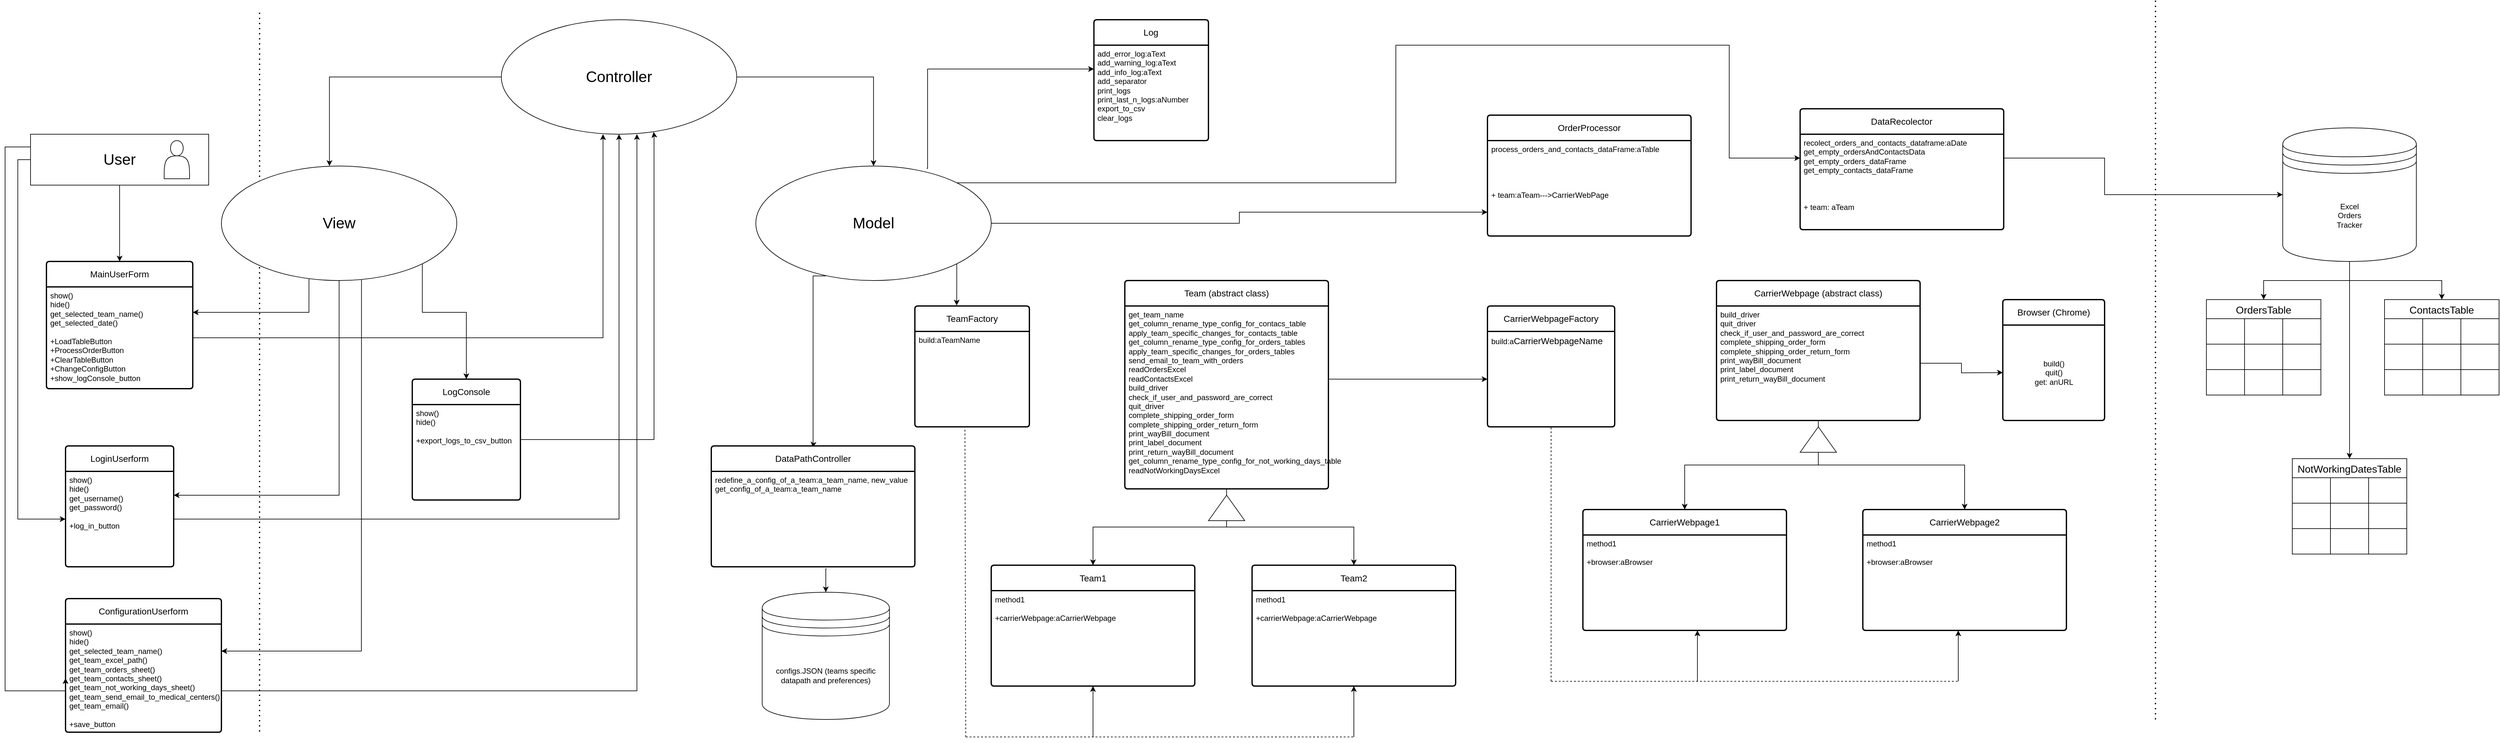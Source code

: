 <mxfile version="24.5.3" type="device">
  <diagram name="Page-1" id="J_dfmWZNG9LzQ3j2PCOD">
    <mxGraphModel dx="3720" dy="3120" grid="1" gridSize="10" guides="1" tooltips="1" connect="1" arrows="1" fold="1" page="1" pageScale="1" pageWidth="1654" pageHeight="1169" math="0" shadow="0">
      <root>
        <mxCell id="0" />
        <mxCell id="1" parent="0" />
        <mxCell id="g9FJ7htBdy_WGRJoM1Vm-2" style="edgeStyle=orthogonalEdgeStyle;rounded=0;orthogonalLoop=1;jettySize=auto;html=1;exitX=1;exitY=0.5;exitDx=0;exitDy=0;entryX=0.5;entryY=0;entryDx=0;entryDy=0;" parent="1" source="jy5tY1eE1KtcGN1WyZTU-2" target="g9FJ7htBdy_WGRJoM1Vm-1" edge="1">
          <mxGeometry relative="1" as="geometry">
            <mxPoint x="1280" y="160" as="sourcePoint" />
          </mxGeometry>
        </mxCell>
        <mxCell id="jy5tY1eE1KtcGN1WyZTU-2" value="&lt;font style=&quot;font-size: 24px;&quot;&gt;Controller&lt;/font&gt;" style="ellipse;whiteSpace=wrap;html=1;labelBackgroundColor=none;" parent="1" vertex="1">
          <mxGeometry x="790" y="30" width="370" height="180" as="geometry" />
        </mxCell>
        <mxCell id="jy5tY1eE1KtcGN1WyZTU-54" style="edgeStyle=orthogonalEdgeStyle;rounded=0;orthogonalLoop=1;jettySize=auto;html=1;exitX=0.5;exitY=1;exitDx=0;exitDy=0;labelBackgroundColor=none;fontColor=default;" parent="1" source="jy5tY1eE1KtcGN1WyZTU-3" target="jy5tY1eE1KtcGN1WyZTU-50" edge="1">
          <mxGeometry relative="1" as="geometry" />
        </mxCell>
        <mxCell id="SVwFaesIYEaM4QEU0-Tl-6" style="edgeStyle=orthogonalEdgeStyle;rounded=0;orthogonalLoop=1;jettySize=auto;html=1;exitX=0;exitY=0.5;exitDx=0;exitDy=0;entryX=0;entryY=0.5;entryDx=0;entryDy=0;" parent="1" source="jy5tY1eE1KtcGN1WyZTU-3" target="jy5tY1eE1KtcGN1WyZTU-53" edge="1">
          <mxGeometry relative="1" as="geometry">
            <Array as="points">
              <mxPoint x="30" y="250" />
              <mxPoint x="30" y="815" />
            </Array>
          </mxGeometry>
        </mxCell>
        <mxCell id="SVwFaesIYEaM4QEU0-Tl-7" style="edgeStyle=orthogonalEdgeStyle;rounded=0;orthogonalLoop=1;jettySize=auto;html=1;exitX=0;exitY=0.25;exitDx=0;exitDy=0;entryX=0;entryY=0.5;entryDx=0;entryDy=0;" parent="1" source="jy5tY1eE1KtcGN1WyZTU-3" target="SVwFaesIYEaM4QEU0-Tl-5" edge="1">
          <mxGeometry relative="1" as="geometry">
            <Array as="points">
              <mxPoint x="10" y="230" />
              <mxPoint x="10" y="1085" />
            </Array>
          </mxGeometry>
        </mxCell>
        <mxCell id="jy5tY1eE1KtcGN1WyZTU-3" value="&lt;font style=&quot;font-size: 24px;&quot;&gt;User&lt;/font&gt;" style="rounded=0;whiteSpace=wrap;html=1;labelBackgroundColor=none;" parent="1" vertex="1">
          <mxGeometry x="50" y="210" width="280" height="80" as="geometry" />
        </mxCell>
        <mxCell id="jy5tY1eE1KtcGN1WyZTU-25" value="DataRecolector" style="swimlane;childLayout=stackLayout;horizontal=1;startSize=40;horizontalStack=0;rounded=1;fontSize=14;fontStyle=0;strokeWidth=2;resizeParent=0;resizeLast=1;shadow=0;dashed=0;align=center;arcSize=4;whiteSpace=wrap;html=1;labelBackgroundColor=none;" parent="1" vertex="1">
          <mxGeometry x="2831.43" y="170" width="320" height="190" as="geometry" />
        </mxCell>
        <mxCell id="jy5tY1eE1KtcGN1WyZTU-26" value="&lt;span style=&quot;text-wrap: wrap;&quot;&gt;recolect_orders_and_contacts_dataframe:aDate&lt;/span&gt;&lt;div&gt;&lt;div style=&quot;&quot;&gt;&lt;span style=&quot;text-wrap: wrap;&quot;&gt;&lt;div&gt;get_empty_ordersAndContactsData&lt;/div&gt;&lt;div&gt;get_empty_orders_dataFrame&lt;/div&gt;&lt;div&gt;get_empty_contacts_dataFrame&lt;/div&gt;&lt;/span&gt;&lt;/div&gt;&lt;div&gt;&lt;div&gt;&lt;div&gt;&lt;br&gt;&lt;/div&gt;&lt;div&gt;&lt;br&gt;&lt;/div&gt;&lt;div&gt;&lt;br&gt;&lt;div&gt;&lt;span style=&quot;text-wrap: wrap;&quot;&gt;+ team: aTeam&lt;/span&gt;&lt;/div&gt;&lt;/div&gt;&lt;/div&gt;&lt;/div&gt;&lt;/div&gt;" style="align=left;strokeColor=none;fillColor=none;spacingLeft=4;fontSize=12;verticalAlign=top;resizable=0;rotatable=0;part=1;html=1;labelBackgroundColor=none;" parent="jy5tY1eE1KtcGN1WyZTU-25" vertex="1">
          <mxGeometry y="40" width="320" height="150" as="geometry" />
        </mxCell>
        <mxCell id="jy5tY1eE1KtcGN1WyZTU-28" value="OrderProcessor" style="swimlane;childLayout=stackLayout;horizontal=1;startSize=40;horizontalStack=0;rounded=1;fontSize=14;fontStyle=0;strokeWidth=2;resizeParent=0;resizeLast=1;shadow=0;dashed=0;align=center;arcSize=4;whiteSpace=wrap;html=1;labelBackgroundColor=none;" parent="1" vertex="1">
          <mxGeometry x="2340" y="180" width="320" height="190" as="geometry" />
        </mxCell>
        <mxCell id="jy5tY1eE1KtcGN1WyZTU-29" value="&lt;span style=&quot;text-align: center;&quot;&gt;&lt;span style=&quot;text-wrap: wrap;&quot;&gt;process_orders_and_contacts_dataFrame:aTable&lt;/span&gt;&lt;/span&gt;&lt;div&gt;&lt;div&gt;&lt;br&gt;&lt;/div&gt;&lt;div&gt;&lt;br&gt;&lt;/div&gt;&lt;div&gt;&lt;br&gt;&lt;/div&gt;&lt;div&gt;&lt;br&gt;&lt;div&gt;&lt;span style=&quot;text-align: center; text-wrap: wrap;&quot;&gt;+ team:aTeam-&lt;/span&gt;&lt;span style=&quot;text-align: center; text-wrap: wrap; background-color: initial;&quot;&gt;--&amp;gt;CarrierWebPage&lt;/span&gt;&lt;/div&gt;&lt;/div&gt;&lt;/div&gt;" style="align=left;strokeColor=none;fillColor=none;spacingLeft=4;fontSize=12;verticalAlign=top;resizable=0;rotatable=0;part=1;html=1;labelBackgroundColor=none;" parent="jy5tY1eE1KtcGN1WyZTU-28" vertex="1">
          <mxGeometry y="40" width="320" height="150" as="geometry" />
        </mxCell>
        <mxCell id="jy5tY1eE1KtcGN1WyZTU-30" value="Team (abstract class)" style="swimlane;childLayout=stackLayout;horizontal=1;startSize=40;horizontalStack=0;rounded=1;fontSize=14;fontStyle=0;strokeWidth=2;resizeParent=0;resizeLast=1;shadow=0;dashed=0;align=center;arcSize=4;whiteSpace=wrap;html=1;labelBackgroundColor=none;" parent="1" vertex="1">
          <mxGeometry x="1770" y="440" width="320" height="327.5" as="geometry" />
        </mxCell>
        <mxCell id="jy5tY1eE1KtcGN1WyZTU-31" value="&lt;span style=&quot;text-align: center; text-wrap: wrap;&quot;&gt;get_team_name&lt;/span&gt;&lt;div&gt;&lt;div&gt;get_column_rename_type_config_for_contacs_table&lt;/div&gt;&lt;div&gt;&lt;div&gt;apply_team_specific_changes_for_contacts_table&lt;/div&gt;&lt;div&gt;get_column_rename_type_config_for_orders_tables&lt;/div&gt;&lt;div&gt;apply_team_specific_changes_for_orders_tables&lt;/div&gt;&lt;div&gt;send_email_to_team_with_orders&lt;/div&gt;&lt;div&gt;readOrdersExcel&lt;/div&gt;&lt;div&gt;readContactsExcel&lt;/div&gt;&lt;div&gt;build_driver&lt;/div&gt;&lt;div&gt;check_if_user_and_password_are_correct&lt;/div&gt;&lt;div&gt;quit_driver&lt;/div&gt;&lt;div&gt;complete_shipping_order_form&lt;/div&gt;&lt;div&gt;complete_shipping_order_return_form&lt;/div&gt;&lt;div&gt;print_wayBill_document&lt;/div&gt;&lt;div&gt;print_label_document&lt;/div&gt;&lt;div&gt;print_return_wayBill_document&lt;/div&gt;&lt;div&gt;get_column_rename_type_config_for_not_working_days_table&lt;/div&gt;&lt;div&gt;readNotWorkingDaysExcel&lt;/div&gt;&lt;/div&gt;&lt;/div&gt;" style="align=left;strokeColor=none;fillColor=none;spacingLeft=4;fontSize=12;verticalAlign=top;resizable=0;rotatable=0;part=1;html=1;labelBackgroundColor=none;" parent="jy5tY1eE1KtcGN1WyZTU-30" vertex="1">
          <mxGeometry y="40" width="320" height="287.5" as="geometry" />
        </mxCell>
        <mxCell id="jy5tY1eE1KtcGN1WyZTU-74" style="edgeStyle=orthogonalEdgeStyle;rounded=0;orthogonalLoop=1;jettySize=auto;html=1;exitX=0.5;exitY=1;exitDx=0;exitDy=0;labelBackgroundColor=none;fontColor=default;" parent="jy5tY1eE1KtcGN1WyZTU-30" source="jy5tY1eE1KtcGN1WyZTU-31" target="jy5tY1eE1KtcGN1WyZTU-31" edge="1">
          <mxGeometry relative="1" as="geometry" />
        </mxCell>
        <mxCell id="jy5tY1eE1KtcGN1WyZTU-32" value="Team1" style="swimlane;childLayout=stackLayout;horizontal=1;startSize=40;horizontalStack=0;rounded=1;fontSize=14;fontStyle=0;strokeWidth=2;resizeParent=0;resizeLast=1;shadow=0;dashed=0;align=center;arcSize=4;whiteSpace=wrap;html=1;labelBackgroundColor=none;" parent="1" vertex="1">
          <mxGeometry x="1560" y="887.5" width="320" height="190" as="geometry" />
        </mxCell>
        <mxCell id="jy5tY1eE1KtcGN1WyZTU-33" value="method1&lt;br&gt;&lt;div&gt;&lt;div&gt;&lt;br&gt;&lt;div&gt;&lt;span style=&quot;text-align: center; text-wrap: wrap;&quot;&gt;+&lt;/span&gt;&lt;span style=&quot;background-color: initial; text-wrap: wrap; text-align: center;&quot;&gt;carrierWebpage:a&lt;/span&gt;&lt;span style=&quot;background-color: initial; text-wrap: wrap; text-align: center;&quot;&gt;CarrierWebpage&lt;/span&gt;&lt;/div&gt;&lt;/div&gt;&lt;/div&gt;" style="align=left;strokeColor=none;fillColor=none;spacingLeft=4;fontSize=12;verticalAlign=top;resizable=0;rotatable=0;part=1;html=1;labelBackgroundColor=none;" parent="jy5tY1eE1KtcGN1WyZTU-32" vertex="1">
          <mxGeometry y="40" width="320" height="150" as="geometry" />
        </mxCell>
        <mxCell id="jy5tY1eE1KtcGN1WyZTU-35" style="edgeStyle=orthogonalEdgeStyle;rounded=0;orthogonalLoop=1;jettySize=auto;html=1;entryX=0.5;entryY=0;entryDx=0;entryDy=0;labelBackgroundColor=none;fontColor=default;" parent="1" source="jy5tY1eE1KtcGN1WyZTU-31" target="jy5tY1eE1KtcGN1WyZTU-32" edge="1">
          <mxGeometry relative="1" as="geometry" />
        </mxCell>
        <mxCell id="jy5tY1eE1KtcGN1WyZTU-36" value="CarrierWebpage (abstract class)" style="swimlane;childLayout=stackLayout;horizontal=1;startSize=40;horizontalStack=0;rounded=1;fontSize=14;fontStyle=0;strokeWidth=2;resizeParent=0;resizeLast=1;shadow=0;dashed=0;align=center;arcSize=4;whiteSpace=wrap;html=1;labelBackgroundColor=none;" parent="1" vertex="1">
          <mxGeometry x="2700" y="440" width="320" height="220" as="geometry" />
        </mxCell>
        <mxCell id="jy5tY1eE1KtcGN1WyZTU-37" value="&lt;span style=&quot;background-color: initial; text-wrap: wrap;&quot;&gt;build_driver&lt;br&gt;&lt;div style=&quot;text-align: left;&quot;&gt;&lt;span style=&quot;background-color: initial; text-align: center;&quot;&gt;quit_driver&lt;/span&gt;&lt;/div&gt;&lt;/span&gt;&lt;div style=&quot;&quot;&gt;&lt;span style=&quot;text-wrap: wrap;&quot;&gt;check_if_user_and_password_are_correct&lt;br&gt;&lt;/span&gt;&lt;span style=&quot;background-color: initial; text-wrap: wrap;&quot;&gt;complete_shipping_order_form&lt;/span&gt;&lt;/div&gt;&lt;div style=&quot;&quot;&gt;&lt;span style=&quot;text-wrap: wrap; background-color: initial;&quot;&gt;complete_shipping_order_return_form&lt;br&gt;&lt;/span&gt;&lt;span style=&quot;text-wrap: wrap; background-color: initial;&quot;&gt;print_wayBill_document&lt;/span&gt;&lt;/div&gt;&lt;div style=&quot;&quot;&gt;&lt;span style=&quot;text-wrap: wrap;&quot;&gt;print_label_document&lt;/span&gt;&lt;/div&gt;&lt;div style=&quot;&quot;&gt;&lt;span style=&quot;text-wrap: wrap;&quot;&gt;print_return_wayBill_document&lt;/span&gt;&lt;/div&gt;&lt;div style=&quot;&quot;&gt;&lt;br&gt;&lt;/div&gt;" style="align=left;strokeColor=none;fillColor=none;spacingLeft=4;fontSize=12;verticalAlign=top;resizable=0;rotatable=0;part=1;html=1;labelBackgroundColor=none;" parent="jy5tY1eE1KtcGN1WyZTU-36" vertex="1">
          <mxGeometry y="40" width="320" height="180" as="geometry" />
        </mxCell>
        <mxCell id="jy5tY1eE1KtcGN1WyZTU-38" value="CarrierWebpage1" style="swimlane;childLayout=stackLayout;horizontal=1;startSize=40;horizontalStack=0;rounded=1;fontSize=14;fontStyle=0;strokeWidth=2;resizeParent=0;resizeLast=1;shadow=0;dashed=0;align=center;arcSize=4;whiteSpace=wrap;html=1;labelBackgroundColor=none;" parent="1" vertex="1">
          <mxGeometry x="2490" y="800" width="320" height="190" as="geometry" />
        </mxCell>
        <mxCell id="jy5tY1eE1KtcGN1WyZTU-39" value="&lt;div style=&quot;&quot;&gt;&lt;span style=&quot;background-color: initial; text-wrap: wrap;&quot;&gt;method1&lt;/span&gt;&lt;/div&gt;&lt;div style=&quot;&quot;&gt;&lt;span style=&quot;background-color: initial; text-wrap: wrap;&quot;&gt;&lt;br&gt;&lt;/span&gt;&lt;/div&gt;&lt;div style=&quot;&quot;&gt;&lt;span style=&quot;text-wrap: wrap;&quot;&gt;+browser:aBrowser&lt;/span&gt;&lt;span style=&quot;background-color: initial; text-wrap: wrap;&quot;&gt;&lt;br&gt;&lt;/span&gt;&lt;/div&gt;" style="align=left;strokeColor=none;fillColor=none;spacingLeft=4;fontSize=12;verticalAlign=top;resizable=0;rotatable=0;part=1;html=1;labelBackgroundColor=none;" parent="jy5tY1eE1KtcGN1WyZTU-38" vertex="1">
          <mxGeometry y="40" width="320" height="150" as="geometry" />
        </mxCell>
        <mxCell id="jy5tY1eE1KtcGN1WyZTU-40" style="edgeStyle=orthogonalEdgeStyle;rounded=0;orthogonalLoop=1;jettySize=auto;html=1;entryX=0.5;entryY=0;entryDx=0;entryDy=0;labelBackgroundColor=none;fontColor=default;" parent="1" source="jy5tY1eE1KtcGN1WyZTU-37" target="jy5tY1eE1KtcGN1WyZTU-38" edge="1">
          <mxGeometry relative="1" as="geometry" />
        </mxCell>
        <mxCell id="jy5tY1eE1KtcGN1WyZTU-42" value="CarrierWebpage2" style="swimlane;childLayout=stackLayout;horizontal=1;startSize=40;horizontalStack=0;rounded=1;fontSize=14;fontStyle=0;strokeWidth=2;resizeParent=0;resizeLast=1;shadow=0;dashed=0;align=center;arcSize=4;whiteSpace=wrap;html=1;labelBackgroundColor=none;" parent="1" vertex="1">
          <mxGeometry x="2930" y="800" width="320" height="190" as="geometry" />
        </mxCell>
        <mxCell id="jy5tY1eE1KtcGN1WyZTU-43" value="&lt;div style=&quot;&quot;&gt;&lt;span style=&quot;background-color: initial; text-wrap: wrap;&quot;&gt;method1&lt;/span&gt;&lt;/div&gt;&lt;div style=&quot;&quot;&gt;&lt;span style=&quot;background-color: initial; text-wrap: wrap;&quot;&gt;&lt;br&gt;&lt;/span&gt;&lt;/div&gt;&lt;div style=&quot;&quot;&gt;&lt;span style=&quot;text-wrap: wrap;&quot;&gt;+browser:aBrowser&lt;/span&gt;&lt;span style=&quot;background-color: initial; text-wrap: wrap;&quot;&gt;&lt;br&gt;&lt;/span&gt;&lt;/div&gt;" style="align=left;strokeColor=none;fillColor=none;spacingLeft=4;fontSize=12;verticalAlign=top;resizable=0;rotatable=0;part=1;html=1;labelBackgroundColor=none;" parent="jy5tY1eE1KtcGN1WyZTU-42" vertex="1">
          <mxGeometry y="40" width="320" height="150" as="geometry" />
        </mxCell>
        <mxCell id="jy5tY1eE1KtcGN1WyZTU-44" style="edgeStyle=orthogonalEdgeStyle;rounded=0;orthogonalLoop=1;jettySize=auto;html=1;exitX=0.5;exitY=1;exitDx=0;exitDy=0;labelBackgroundColor=none;fontColor=default;" parent="1" source="jy5tY1eE1KtcGN1WyZTU-37" target="jy5tY1eE1KtcGN1WyZTU-42" edge="1">
          <mxGeometry relative="1" as="geometry" />
        </mxCell>
        <mxCell id="jy5tY1eE1KtcGN1WyZTU-45" value="Browser (Chrome)" style="swimlane;childLayout=stackLayout;horizontal=1;startSize=40;horizontalStack=0;rounded=1;fontSize=14;fontStyle=0;strokeWidth=2;resizeParent=0;resizeLast=1;shadow=0;dashed=0;align=center;arcSize=4;whiteSpace=wrap;html=1;labelBackgroundColor=none;" parent="1" vertex="1">
          <mxGeometry x="3150" y="470" width="160" height="190" as="geometry" />
        </mxCell>
        <mxCell id="YqWiFZ8mhYs_TZGAp9Wk-2" value="build()&lt;div&gt;quit()&lt;/div&gt;&lt;div&gt;get: anURL&lt;/div&gt;" style="text;html=1;align=center;verticalAlign=middle;resizable=0;points=[];autosize=1;strokeColor=none;fillColor=none;" vertex="1" parent="jy5tY1eE1KtcGN1WyZTU-45">
          <mxGeometry y="40" width="160" height="150" as="geometry" />
        </mxCell>
        <mxCell id="jy5tY1eE1KtcGN1WyZTU-50" value="MainUserForm" style="swimlane;childLayout=stackLayout;horizontal=1;startSize=40;horizontalStack=0;rounded=1;fontSize=14;fontStyle=0;strokeWidth=2;resizeParent=0;resizeLast=1;shadow=0;dashed=0;align=center;arcSize=4;whiteSpace=wrap;html=1;labelBackgroundColor=none;" parent="1" vertex="1">
          <mxGeometry x="75" y="410" width="230" height="200" as="geometry" />
        </mxCell>
        <mxCell id="jy5tY1eE1KtcGN1WyZTU-51" value="&lt;div&gt;&lt;div&gt;&lt;div&gt;&lt;span style=&quot;background-color: initial;&quot;&gt;show()&lt;/span&gt;&lt;/div&gt;&lt;div&gt;&lt;span style=&quot;background-color: initial;&quot;&gt;hide()&lt;/span&gt;&lt;/div&gt;&lt;/div&gt;&lt;div&gt;&lt;span style=&quot;text-wrap: wrap; background-color: initial;&quot;&gt;get_selected_team_name()&lt;/span&gt;&lt;br&gt;&lt;/div&gt;&lt;div&gt;&lt;div style=&quot;&quot;&gt;&lt;span style=&quot;text-wrap: wrap;&quot;&gt;get_selected_date()&lt;/span&gt;&lt;/div&gt;&lt;/div&gt;&lt;/div&gt;&lt;div style=&quot;&quot;&gt;&lt;span style=&quot;text-wrap: wrap;&quot;&gt;&lt;br&gt;&lt;/span&gt;&lt;/div&gt;&lt;div style=&quot;&quot;&gt;&lt;span style=&quot;text-wrap: wrap; text-align: center;&quot;&gt;+LoadTableButton&lt;/span&gt;&lt;div&gt;&lt;div&gt;+ProcessOrder&lt;span style=&quot;text-align: center; text-wrap: wrap; background-color: initial;&quot;&gt;Button&lt;/span&gt;&lt;/div&gt;&lt;div&gt;+ClearTable&lt;span style=&quot;text-align: center; text-wrap: wrap; background-color: initial;&quot;&gt;Button&lt;/span&gt;&lt;/div&gt;&lt;div&gt;+ChangeConfig&lt;span style=&quot;text-align: center; text-wrap: wrap; background-color: initial;&quot;&gt;Button&lt;/span&gt;&lt;/div&gt;&lt;/div&gt;&lt;div&gt;&lt;span style=&quot;text-align: center; text-wrap: wrap; background-color: initial;&quot;&gt;+show_logConsole_button&lt;/span&gt;&lt;/div&gt;&lt;/div&gt;" style="align=left;strokeColor=none;fillColor=none;spacingLeft=4;fontSize=12;verticalAlign=top;resizable=0;rotatable=0;part=1;html=1;labelBackgroundColor=none;" parent="jy5tY1eE1KtcGN1WyZTU-50" vertex="1">
          <mxGeometry y="40" width="230" height="160" as="geometry" />
        </mxCell>
        <mxCell id="jy5tY1eE1KtcGN1WyZTU-52" value="LoginUserform" style="swimlane;childLayout=stackLayout;horizontal=1;startSize=40;horizontalStack=0;rounded=1;fontSize=14;fontStyle=0;strokeWidth=2;resizeParent=0;resizeLast=1;shadow=0;dashed=0;align=center;arcSize=4;whiteSpace=wrap;html=1;labelBackgroundColor=none;" parent="1" vertex="1">
          <mxGeometry x="105" y="700" width="170" height="190" as="geometry" />
        </mxCell>
        <mxCell id="jy5tY1eE1KtcGN1WyZTU-53" value="&lt;div&gt;&lt;span style=&quot;background-color: initial;&quot;&gt;show()&lt;/span&gt;&lt;/div&gt;&lt;span style=&quot;background-color: initial;&quot;&gt;hide()&lt;/span&gt;&lt;div&gt;&lt;span style=&quot;text-align: center; text-wrap: wrap;&quot;&gt;get_username()&lt;/span&gt;&lt;div&gt;&lt;div&gt;get_password()&lt;/div&gt;&lt;/div&gt;&lt;div&gt;&lt;br&gt;&lt;/div&gt;&lt;div&gt;+log_in_button&lt;/div&gt;&lt;/div&gt;" style="align=left;strokeColor=none;fillColor=none;spacingLeft=4;fontSize=12;verticalAlign=top;resizable=0;rotatable=0;part=1;html=1;labelBackgroundColor=none;" parent="jy5tY1eE1KtcGN1WyZTU-52" vertex="1">
          <mxGeometry y="40" width="170" height="150" as="geometry" />
        </mxCell>
        <mxCell id="jy5tY1eE1KtcGN1WyZTU-58" value="TeamFactory" style="swimlane;childLayout=stackLayout;horizontal=1;startSize=40;horizontalStack=0;rounded=1;fontSize=14;fontStyle=0;strokeWidth=2;resizeParent=0;resizeLast=1;shadow=0;dashed=0;align=center;arcSize=4;whiteSpace=wrap;html=1;labelBackgroundColor=none;" parent="1" vertex="1">
          <mxGeometry x="1440" y="480" width="180" height="190" as="geometry" />
        </mxCell>
        <mxCell id="jy5tY1eE1KtcGN1WyZTU-59" value="&lt;div style=&quot;text-align: center;&quot;&gt;&lt;span style=&quot;background-color: initial; text-wrap: wrap;&quot;&gt;build:aTeamName&lt;/span&gt;&lt;/div&gt;" style="align=left;strokeColor=none;fillColor=none;spacingLeft=4;fontSize=12;verticalAlign=top;resizable=0;rotatable=0;part=1;html=1;labelBackgroundColor=none;" parent="jy5tY1eE1KtcGN1WyZTU-58" vertex="1">
          <mxGeometry y="40" width="180" height="150" as="geometry" />
        </mxCell>
        <mxCell id="jy5tY1eE1KtcGN1WyZTU-65" value="Team2" style="swimlane;childLayout=stackLayout;horizontal=1;startSize=40;horizontalStack=0;rounded=1;fontSize=14;fontStyle=0;strokeWidth=2;resizeParent=0;resizeLast=1;shadow=0;dashed=0;align=center;arcSize=4;whiteSpace=wrap;html=1;labelBackgroundColor=none;" parent="1" vertex="1">
          <mxGeometry x="1970" y="887.5" width="320" height="190" as="geometry" />
        </mxCell>
        <mxCell id="jy5tY1eE1KtcGN1WyZTU-66" value="method1&lt;br&gt;&lt;div&gt;&lt;br&gt;&lt;div&gt;&lt;span style=&quot;text-align: center; text-wrap: wrap;&quot;&gt;+&lt;/span&gt;&lt;span style=&quot;background-color: initial; text-wrap: wrap; text-align: center;&quot;&gt;carrierWebpage:a&lt;/span&gt;&lt;span style=&quot;background-color: initial; text-wrap: wrap; text-align: center;&quot;&gt;CarrierWebpage&lt;/span&gt;&lt;/div&gt;&lt;/div&gt;" style="align=left;strokeColor=none;fillColor=none;spacingLeft=4;fontSize=12;verticalAlign=top;resizable=0;rotatable=0;part=1;html=1;labelBackgroundColor=none;" parent="jy5tY1eE1KtcGN1WyZTU-65" vertex="1">
          <mxGeometry y="40" width="320" height="150" as="geometry" />
        </mxCell>
        <mxCell id="jy5tY1eE1KtcGN1WyZTU-73" value="" style="endArrow=classic;html=1;rounded=0;entryX=0.5;entryY=1;entryDx=0;entryDy=0;labelBackgroundColor=none;fontColor=default;" parent="jy5tY1eE1KtcGN1WyZTU-65" target="jy5tY1eE1KtcGN1WyZTU-65" edge="1">
          <mxGeometry width="50" height="50" relative="1" as="geometry">
            <mxPoint x="160" y="270" as="sourcePoint" />
            <mxPoint x="50" y="160" as="targetPoint" />
          </mxGeometry>
        </mxCell>
        <mxCell id="jy5tY1eE1KtcGN1WyZTU-67" style="edgeStyle=orthogonalEdgeStyle;rounded=0;orthogonalLoop=1;jettySize=auto;html=1;entryX=0.5;entryY=0;entryDx=0;entryDy=0;labelBackgroundColor=none;fontColor=default;" parent="1" source="jy5tY1eE1KtcGN1WyZTU-31" target="jy5tY1eE1KtcGN1WyZTU-65" edge="1">
          <mxGeometry relative="1" as="geometry" />
        </mxCell>
        <mxCell id="jy5tY1eE1KtcGN1WyZTU-70" value="" style="endArrow=none;dashed=1;html=1;rounded=0;entryX=0.437;entryY=1.016;entryDx=0;entryDy=0;entryPerimeter=0;labelBackgroundColor=none;fontColor=default;" parent="1" target="jy5tY1eE1KtcGN1WyZTU-59" edge="1">
          <mxGeometry width="50" height="50" relative="1" as="geometry">
            <mxPoint x="1520" y="1157.5" as="sourcePoint" />
            <mxPoint x="1510" y="947.5" as="targetPoint" />
          </mxGeometry>
        </mxCell>
        <mxCell id="jy5tY1eE1KtcGN1WyZTU-71" value="" style="endArrow=none;dashed=1;html=1;rounded=0;labelBackgroundColor=none;fontColor=default;" parent="1" edge="1">
          <mxGeometry width="50" height="50" relative="1" as="geometry">
            <mxPoint x="1520" y="1157.5" as="sourcePoint" />
            <mxPoint x="2130" y="1157.5" as="targetPoint" />
          </mxGeometry>
        </mxCell>
        <mxCell id="jy5tY1eE1KtcGN1WyZTU-72" value="" style="endArrow=classic;html=1;rounded=0;entryX=0.5;entryY=1;entryDx=0;entryDy=0;labelBackgroundColor=none;fontColor=default;" parent="1" target="jy5tY1eE1KtcGN1WyZTU-33" edge="1">
          <mxGeometry width="50" height="50" relative="1" as="geometry">
            <mxPoint x="1720" y="1157.5" as="sourcePoint" />
            <mxPoint x="1910" y="947.5" as="targetPoint" />
          </mxGeometry>
        </mxCell>
        <mxCell id="jy5tY1eE1KtcGN1WyZTU-75" value="" style="verticalLabelPosition=bottom;verticalAlign=top;html=1;shape=mxgraph.basic.acute_triangle;dx=0.5;labelBackgroundColor=none;" parent="1" vertex="1">
          <mxGeometry x="1901.43" y="777.5" width="57.14" height="40" as="geometry" />
        </mxCell>
        <mxCell id="jy5tY1eE1KtcGN1WyZTU-76" value="" style="verticalLabelPosition=bottom;verticalAlign=top;html=1;shape=mxgraph.basic.acute_triangle;dx=0.5;labelBackgroundColor=none;" parent="1" vertex="1">
          <mxGeometry x="2831.43" y="670" width="57.14" height="40" as="geometry" />
        </mxCell>
        <mxCell id="jy5tY1eE1KtcGN1WyZTU-78" value="CarrierWebpageFactory" style="swimlane;childLayout=stackLayout;horizontal=1;startSize=40;horizontalStack=0;rounded=1;fontSize=14;fontStyle=0;strokeWidth=2;resizeParent=0;resizeLast=1;shadow=0;dashed=0;align=center;arcSize=4;whiteSpace=wrap;html=1;labelBackgroundColor=none;" parent="1" vertex="1">
          <mxGeometry x="2340" y="480" width="200" height="190" as="geometry" />
        </mxCell>
        <mxCell id="jy5tY1eE1KtcGN1WyZTU-79" value="&lt;div style=&quot;text-align: center;&quot;&gt;&lt;span style=&quot;background-color: initial; text-wrap: wrap;&quot;&gt;build:a&lt;/span&gt;&lt;span style=&quot;font-size: 14px; text-wrap: wrap; background-color: initial;&quot;&gt;CarrierWebpageName&lt;/span&gt;&lt;/div&gt;" style="align=left;strokeColor=none;fillColor=none;spacingLeft=4;fontSize=12;verticalAlign=top;resizable=0;rotatable=0;part=1;html=1;labelBackgroundColor=none;" parent="jy5tY1eE1KtcGN1WyZTU-78" vertex="1">
          <mxGeometry y="40" width="200" height="150" as="geometry" />
        </mxCell>
        <mxCell id="jy5tY1eE1KtcGN1WyZTU-80" value="" style="endArrow=classic;html=1;rounded=0;entryX=0.5;entryY=1;entryDx=0;entryDy=0;labelBackgroundColor=none;fontColor=default;" parent="1" edge="1">
          <mxGeometry width="50" height="50" relative="1" as="geometry">
            <mxPoint x="3080" y="1070" as="sourcePoint" />
            <mxPoint x="3080" y="990" as="targetPoint" />
          </mxGeometry>
        </mxCell>
        <mxCell id="jy5tY1eE1KtcGN1WyZTU-81" value="" style="endArrow=none;dashed=1;html=1;rounded=0;labelBackgroundColor=none;fontColor=default;" parent="1" edge="1">
          <mxGeometry width="50" height="50" relative="1" as="geometry">
            <mxPoint x="2440" y="1070" as="sourcePoint" />
            <mxPoint x="3080" y="1070" as="targetPoint" />
          </mxGeometry>
        </mxCell>
        <mxCell id="jy5tY1eE1KtcGN1WyZTU-82" value="" style="endArrow=classic;html=1;rounded=0;entryX=0.5;entryY=1;entryDx=0;entryDy=0;labelBackgroundColor=none;fontColor=default;" parent="1" edge="1">
          <mxGeometry width="50" height="50" relative="1" as="geometry">
            <mxPoint x="2670" y="1070" as="sourcePoint" />
            <mxPoint x="2670" y="990" as="targetPoint" />
          </mxGeometry>
        </mxCell>
        <mxCell id="jy5tY1eE1KtcGN1WyZTU-83" value="" style="endArrow=none;dashed=1;html=1;rounded=0;entryX=0.5;entryY=1;entryDx=0;entryDy=0;labelBackgroundColor=none;fontColor=default;" parent="1" target="jy5tY1eE1KtcGN1WyZTU-79" edge="1">
          <mxGeometry width="50" height="50" relative="1" as="geometry">
            <mxPoint x="2440" y="1070" as="sourcePoint" />
            <mxPoint x="2440" y="770" as="targetPoint" />
          </mxGeometry>
        </mxCell>
        <mxCell id="jy5tY1eE1KtcGN1WyZTU-85" style="edgeStyle=orthogonalEdgeStyle;rounded=0;orthogonalLoop=1;jettySize=auto;html=1;exitX=1;exitY=0.5;exitDx=0;exitDy=0;labelBackgroundColor=none;fontColor=default;" parent="1" source="jy5tY1eE1KtcGN1WyZTU-37" edge="1">
          <mxGeometry relative="1" as="geometry">
            <mxPoint x="3150" y="584.647" as="targetPoint" />
          </mxGeometry>
        </mxCell>
        <mxCell id="jy5tY1eE1KtcGN1WyZTU-87" style="edgeStyle=orthogonalEdgeStyle;rounded=0;orthogonalLoop=1;jettySize=auto;html=1;exitX=1;exitY=0.4;exitDx=0;exitDy=0;entryX=0;entryY=0.5;entryDx=0;entryDy=0;labelBackgroundColor=none;fontColor=default;exitPerimeter=0;" parent="1" source="jy5tY1eE1KtcGN1WyZTU-31" target="jy5tY1eE1KtcGN1WyZTU-79" edge="1">
          <mxGeometry relative="1" as="geometry">
            <Array as="points" />
          </mxGeometry>
        </mxCell>
        <mxCell id="jy5tY1eE1KtcGN1WyZTU-91" value="" style="endArrow=none;dashed=1;html=1;dashPattern=1 3;strokeWidth=2;rounded=0;labelBackgroundColor=none;fontColor=default;" parent="1" edge="1">
          <mxGeometry width="50" height="50" relative="1" as="geometry">
            <mxPoint x="410" y="1149" as="sourcePoint" />
            <mxPoint x="410" y="19" as="targetPoint" />
          </mxGeometry>
        </mxCell>
        <mxCell id="jy5tY1eE1KtcGN1WyZTU-92" value="" style="shape=actor;whiteSpace=wrap;html=1;labelBackgroundColor=none;" parent="1" vertex="1">
          <mxGeometry x="260" y="220" width="40" height="60" as="geometry" />
        </mxCell>
        <mxCell id="jy5tY1eE1KtcGN1WyZTU-120" style="edgeStyle=orthogonalEdgeStyle;rounded=0;orthogonalLoop=1;jettySize=auto;html=1;labelBackgroundColor=none;fontColor=default;" parent="1" source="jy5tY1eE1KtcGN1WyZTU-93" target="jy5tY1eE1KtcGN1WyZTU-94" edge="1">
          <mxGeometry relative="1" as="geometry" />
        </mxCell>
        <mxCell id="jy5tY1eE1KtcGN1WyZTU-121" style="edgeStyle=orthogonalEdgeStyle;rounded=0;orthogonalLoop=1;jettySize=auto;html=1;labelBackgroundColor=none;fontColor=default;" parent="1" source="jy5tY1eE1KtcGN1WyZTU-93" target="jy5tY1eE1KtcGN1WyZTU-107" edge="1">
          <mxGeometry relative="1" as="geometry" />
        </mxCell>
        <mxCell id="YqWiFZ8mhYs_TZGAp9Wk-17" style="edgeStyle=orthogonalEdgeStyle;rounded=0;orthogonalLoop=1;jettySize=auto;html=1;exitX=0.5;exitY=1;exitDx=0;exitDy=0;entryX=0.5;entryY=0;entryDx=0;entryDy=0;" edge="1" parent="1" source="jy5tY1eE1KtcGN1WyZTU-93" target="YqWiFZ8mhYs_TZGAp9Wk-4">
          <mxGeometry relative="1" as="geometry">
            <mxPoint x="3695.118" y="690" as="targetPoint" />
          </mxGeometry>
        </mxCell>
        <mxCell id="jy5tY1eE1KtcGN1WyZTU-93" value="Excel&lt;div&gt;Orders&lt;/div&gt;&lt;div&gt;Tracker&lt;/div&gt;" style="shape=datastore;whiteSpace=wrap;html=1;labelBackgroundColor=none;" parent="1" vertex="1">
          <mxGeometry x="3590" y="200" width="210" height="210" as="geometry" />
        </mxCell>
        <mxCell id="jy5tY1eE1KtcGN1WyZTU-94" value="OrdersTable" style="shape=table;startSize=30;container=1;collapsible=0;childLayout=tableLayout;fontSize=16;labelBackgroundColor=none;" parent="1" vertex="1">
          <mxGeometry x="3470" y="470" width="180" height="150" as="geometry" />
        </mxCell>
        <mxCell id="jy5tY1eE1KtcGN1WyZTU-95" value="" style="shape=tableRow;horizontal=0;startSize=0;swimlaneHead=0;swimlaneBody=0;top=0;left=0;bottom=0;right=0;collapsible=0;dropTarget=0;fillColor=none;points=[[0,0.5],[1,0.5]];portConstraint=eastwest;fontSize=16;labelBackgroundColor=none;" parent="jy5tY1eE1KtcGN1WyZTU-94" vertex="1">
          <mxGeometry y="30" width="180" height="40" as="geometry" />
        </mxCell>
        <mxCell id="jy5tY1eE1KtcGN1WyZTU-96" value="" style="shape=partialRectangle;html=1;whiteSpace=wrap;connectable=0;overflow=hidden;fillColor=none;top=0;left=0;bottom=0;right=0;pointerEvents=1;fontSize=16;labelBackgroundColor=none;" parent="jy5tY1eE1KtcGN1WyZTU-95" vertex="1">
          <mxGeometry width="60" height="40" as="geometry">
            <mxRectangle width="60" height="40" as="alternateBounds" />
          </mxGeometry>
        </mxCell>
        <mxCell id="jy5tY1eE1KtcGN1WyZTU-97" value="" style="shape=partialRectangle;html=1;whiteSpace=wrap;connectable=0;overflow=hidden;fillColor=none;top=0;left=0;bottom=0;right=0;pointerEvents=1;fontSize=16;labelBackgroundColor=none;" parent="jy5tY1eE1KtcGN1WyZTU-95" vertex="1">
          <mxGeometry x="60" width="60" height="40" as="geometry">
            <mxRectangle width="60" height="40" as="alternateBounds" />
          </mxGeometry>
        </mxCell>
        <mxCell id="jy5tY1eE1KtcGN1WyZTU-98" value="" style="shape=partialRectangle;html=1;whiteSpace=wrap;connectable=0;overflow=hidden;fillColor=none;top=0;left=0;bottom=0;right=0;pointerEvents=1;fontSize=16;labelBackgroundColor=none;" parent="jy5tY1eE1KtcGN1WyZTU-95" vertex="1">
          <mxGeometry x="120" width="60" height="40" as="geometry">
            <mxRectangle width="60" height="40" as="alternateBounds" />
          </mxGeometry>
        </mxCell>
        <mxCell id="jy5tY1eE1KtcGN1WyZTU-99" value="" style="shape=tableRow;horizontal=0;startSize=0;swimlaneHead=0;swimlaneBody=0;top=0;left=0;bottom=0;right=0;collapsible=0;dropTarget=0;fillColor=none;points=[[0,0.5],[1,0.5]];portConstraint=eastwest;fontSize=16;labelBackgroundColor=none;" parent="jy5tY1eE1KtcGN1WyZTU-94" vertex="1">
          <mxGeometry y="70" width="180" height="40" as="geometry" />
        </mxCell>
        <mxCell id="jy5tY1eE1KtcGN1WyZTU-100" value="" style="shape=partialRectangle;html=1;whiteSpace=wrap;connectable=0;overflow=hidden;fillColor=none;top=0;left=0;bottom=0;right=0;pointerEvents=1;fontSize=16;labelBackgroundColor=none;" parent="jy5tY1eE1KtcGN1WyZTU-99" vertex="1">
          <mxGeometry width="60" height="40" as="geometry">
            <mxRectangle width="60" height="40" as="alternateBounds" />
          </mxGeometry>
        </mxCell>
        <mxCell id="jy5tY1eE1KtcGN1WyZTU-101" value="" style="shape=partialRectangle;html=1;whiteSpace=wrap;connectable=0;overflow=hidden;fillColor=none;top=0;left=0;bottom=0;right=0;pointerEvents=1;fontSize=16;labelBackgroundColor=none;" parent="jy5tY1eE1KtcGN1WyZTU-99" vertex="1">
          <mxGeometry x="60" width="60" height="40" as="geometry">
            <mxRectangle width="60" height="40" as="alternateBounds" />
          </mxGeometry>
        </mxCell>
        <mxCell id="jy5tY1eE1KtcGN1WyZTU-102" value="" style="shape=partialRectangle;html=1;whiteSpace=wrap;connectable=0;overflow=hidden;fillColor=none;top=0;left=0;bottom=0;right=0;pointerEvents=1;fontSize=16;labelBackgroundColor=none;" parent="jy5tY1eE1KtcGN1WyZTU-99" vertex="1">
          <mxGeometry x="120" width="60" height="40" as="geometry">
            <mxRectangle width="60" height="40" as="alternateBounds" />
          </mxGeometry>
        </mxCell>
        <mxCell id="jy5tY1eE1KtcGN1WyZTU-103" value="" style="shape=tableRow;horizontal=0;startSize=0;swimlaneHead=0;swimlaneBody=0;top=0;left=0;bottom=0;right=0;collapsible=0;dropTarget=0;fillColor=none;points=[[0,0.5],[1,0.5]];portConstraint=eastwest;fontSize=16;labelBackgroundColor=none;" parent="jy5tY1eE1KtcGN1WyZTU-94" vertex="1">
          <mxGeometry y="110" width="180" height="40" as="geometry" />
        </mxCell>
        <mxCell id="jy5tY1eE1KtcGN1WyZTU-104" value="" style="shape=partialRectangle;html=1;whiteSpace=wrap;connectable=0;overflow=hidden;fillColor=none;top=0;left=0;bottom=0;right=0;pointerEvents=1;fontSize=16;labelBackgroundColor=none;" parent="jy5tY1eE1KtcGN1WyZTU-103" vertex="1">
          <mxGeometry width="60" height="40" as="geometry">
            <mxRectangle width="60" height="40" as="alternateBounds" />
          </mxGeometry>
        </mxCell>
        <mxCell id="jy5tY1eE1KtcGN1WyZTU-105" value="" style="shape=partialRectangle;html=1;whiteSpace=wrap;connectable=0;overflow=hidden;fillColor=none;top=0;left=0;bottom=0;right=0;pointerEvents=1;fontSize=16;labelBackgroundColor=none;" parent="jy5tY1eE1KtcGN1WyZTU-103" vertex="1">
          <mxGeometry x="60" width="60" height="40" as="geometry">
            <mxRectangle width="60" height="40" as="alternateBounds" />
          </mxGeometry>
        </mxCell>
        <mxCell id="jy5tY1eE1KtcGN1WyZTU-106" value="" style="shape=partialRectangle;html=1;whiteSpace=wrap;connectable=0;overflow=hidden;fillColor=none;top=0;left=0;bottom=0;right=0;pointerEvents=1;fontSize=16;labelBackgroundColor=none;" parent="jy5tY1eE1KtcGN1WyZTU-103" vertex="1">
          <mxGeometry x="120" width="60" height="40" as="geometry">
            <mxRectangle width="60" height="40" as="alternateBounds" />
          </mxGeometry>
        </mxCell>
        <mxCell id="jy5tY1eE1KtcGN1WyZTU-107" value="ContactsTable" style="shape=table;startSize=30;container=1;collapsible=0;childLayout=tableLayout;fontSize=16;labelBackgroundColor=none;" parent="1" vertex="1">
          <mxGeometry x="3750" y="470" width="180" height="150" as="geometry" />
        </mxCell>
        <mxCell id="jy5tY1eE1KtcGN1WyZTU-108" value="" style="shape=tableRow;horizontal=0;startSize=0;swimlaneHead=0;swimlaneBody=0;top=0;left=0;bottom=0;right=0;collapsible=0;dropTarget=0;fillColor=none;points=[[0,0.5],[1,0.5]];portConstraint=eastwest;fontSize=16;labelBackgroundColor=none;" parent="jy5tY1eE1KtcGN1WyZTU-107" vertex="1">
          <mxGeometry y="30" width="180" height="40" as="geometry" />
        </mxCell>
        <mxCell id="jy5tY1eE1KtcGN1WyZTU-109" value="" style="shape=partialRectangle;html=1;whiteSpace=wrap;connectable=0;overflow=hidden;fillColor=none;top=0;left=0;bottom=0;right=0;pointerEvents=1;fontSize=16;labelBackgroundColor=none;" parent="jy5tY1eE1KtcGN1WyZTU-108" vertex="1">
          <mxGeometry width="60" height="40" as="geometry">
            <mxRectangle width="60" height="40" as="alternateBounds" />
          </mxGeometry>
        </mxCell>
        <mxCell id="jy5tY1eE1KtcGN1WyZTU-110" value="" style="shape=partialRectangle;html=1;whiteSpace=wrap;connectable=0;overflow=hidden;fillColor=none;top=0;left=0;bottom=0;right=0;pointerEvents=1;fontSize=16;labelBackgroundColor=none;" parent="jy5tY1eE1KtcGN1WyZTU-108" vertex="1">
          <mxGeometry x="60" width="60" height="40" as="geometry">
            <mxRectangle width="60" height="40" as="alternateBounds" />
          </mxGeometry>
        </mxCell>
        <mxCell id="jy5tY1eE1KtcGN1WyZTU-111" value="" style="shape=partialRectangle;html=1;whiteSpace=wrap;connectable=0;overflow=hidden;fillColor=none;top=0;left=0;bottom=0;right=0;pointerEvents=1;fontSize=16;labelBackgroundColor=none;" parent="jy5tY1eE1KtcGN1WyZTU-108" vertex="1">
          <mxGeometry x="120" width="60" height="40" as="geometry">
            <mxRectangle width="60" height="40" as="alternateBounds" />
          </mxGeometry>
        </mxCell>
        <mxCell id="jy5tY1eE1KtcGN1WyZTU-112" value="" style="shape=tableRow;horizontal=0;startSize=0;swimlaneHead=0;swimlaneBody=0;top=0;left=0;bottom=0;right=0;collapsible=0;dropTarget=0;fillColor=none;points=[[0,0.5],[1,0.5]];portConstraint=eastwest;fontSize=16;labelBackgroundColor=none;" parent="jy5tY1eE1KtcGN1WyZTU-107" vertex="1">
          <mxGeometry y="70" width="180" height="40" as="geometry" />
        </mxCell>
        <mxCell id="jy5tY1eE1KtcGN1WyZTU-113" value="" style="shape=partialRectangle;html=1;whiteSpace=wrap;connectable=0;overflow=hidden;fillColor=none;top=0;left=0;bottom=0;right=0;pointerEvents=1;fontSize=16;labelBackgroundColor=none;" parent="jy5tY1eE1KtcGN1WyZTU-112" vertex="1">
          <mxGeometry width="60" height="40" as="geometry">
            <mxRectangle width="60" height="40" as="alternateBounds" />
          </mxGeometry>
        </mxCell>
        <mxCell id="jy5tY1eE1KtcGN1WyZTU-114" value="" style="shape=partialRectangle;html=1;whiteSpace=wrap;connectable=0;overflow=hidden;fillColor=none;top=0;left=0;bottom=0;right=0;pointerEvents=1;fontSize=16;labelBackgroundColor=none;" parent="jy5tY1eE1KtcGN1WyZTU-112" vertex="1">
          <mxGeometry x="60" width="60" height="40" as="geometry">
            <mxRectangle width="60" height="40" as="alternateBounds" />
          </mxGeometry>
        </mxCell>
        <mxCell id="jy5tY1eE1KtcGN1WyZTU-115" value="" style="shape=partialRectangle;html=1;whiteSpace=wrap;connectable=0;overflow=hidden;fillColor=none;top=0;left=0;bottom=0;right=0;pointerEvents=1;fontSize=16;labelBackgroundColor=none;" parent="jy5tY1eE1KtcGN1WyZTU-112" vertex="1">
          <mxGeometry x="120" width="60" height="40" as="geometry">
            <mxRectangle width="60" height="40" as="alternateBounds" />
          </mxGeometry>
        </mxCell>
        <mxCell id="jy5tY1eE1KtcGN1WyZTU-116" value="" style="shape=tableRow;horizontal=0;startSize=0;swimlaneHead=0;swimlaneBody=0;top=0;left=0;bottom=0;right=0;collapsible=0;dropTarget=0;fillColor=none;points=[[0,0.5],[1,0.5]];portConstraint=eastwest;fontSize=16;labelBackgroundColor=none;" parent="jy5tY1eE1KtcGN1WyZTU-107" vertex="1">
          <mxGeometry y="110" width="180" height="40" as="geometry" />
        </mxCell>
        <mxCell id="jy5tY1eE1KtcGN1WyZTU-117" value="" style="shape=partialRectangle;html=1;whiteSpace=wrap;connectable=0;overflow=hidden;fillColor=none;top=0;left=0;bottom=0;right=0;pointerEvents=1;fontSize=16;labelBackgroundColor=none;" parent="jy5tY1eE1KtcGN1WyZTU-116" vertex="1">
          <mxGeometry width="60" height="40" as="geometry">
            <mxRectangle width="60" height="40" as="alternateBounds" />
          </mxGeometry>
        </mxCell>
        <mxCell id="jy5tY1eE1KtcGN1WyZTU-118" value="" style="shape=partialRectangle;html=1;whiteSpace=wrap;connectable=0;overflow=hidden;fillColor=none;top=0;left=0;bottom=0;right=0;pointerEvents=1;fontSize=16;labelBackgroundColor=none;" parent="jy5tY1eE1KtcGN1WyZTU-116" vertex="1">
          <mxGeometry x="60" width="60" height="40" as="geometry">
            <mxRectangle width="60" height="40" as="alternateBounds" />
          </mxGeometry>
        </mxCell>
        <mxCell id="jy5tY1eE1KtcGN1WyZTU-119" value="" style="shape=partialRectangle;html=1;whiteSpace=wrap;connectable=0;overflow=hidden;fillColor=none;top=0;left=0;bottom=0;right=0;pointerEvents=1;fontSize=16;labelBackgroundColor=none;" parent="jy5tY1eE1KtcGN1WyZTU-116" vertex="1">
          <mxGeometry x="120" width="60" height="40" as="geometry">
            <mxRectangle width="60" height="40" as="alternateBounds" />
          </mxGeometry>
        </mxCell>
        <mxCell id="SVwFaesIYEaM4QEU0-Tl-1" value="" style="endArrow=none;dashed=1;html=1;dashPattern=1 3;strokeWidth=2;rounded=0;labelBackgroundColor=none;fontColor=default;" parent="1" edge="1">
          <mxGeometry width="50" height="50" relative="1" as="geometry">
            <mxPoint x="3390" y="1130" as="sourcePoint" />
            <mxPoint x="3390" as="targetPoint" />
          </mxGeometry>
        </mxCell>
        <mxCell id="SVwFaesIYEaM4QEU0-Tl-2" style="edgeStyle=orthogonalEdgeStyle;rounded=0;orthogonalLoop=1;jettySize=auto;html=1;exitX=1;exitY=0.25;exitDx=0;exitDy=0;entryX=0;entryY=0.5;entryDx=0;entryDy=0;labelBackgroundColor=none;fontColor=default;" parent="1" source="jy5tY1eE1KtcGN1WyZTU-26" target="jy5tY1eE1KtcGN1WyZTU-93" edge="1">
          <mxGeometry relative="1" as="geometry">
            <Array as="points">
              <mxPoint x="3310" y="248" />
              <mxPoint x="3310" y="305" />
            </Array>
          </mxGeometry>
        </mxCell>
        <mxCell id="SVwFaesIYEaM4QEU0-Tl-3" value="configs.JSON (teams specific datapath and preferences)" style="shape=datastore;whiteSpace=wrap;html=1;labelBackgroundColor=none;" parent="1" vertex="1">
          <mxGeometry x="1200" y="930" width="200" height="200" as="geometry" />
        </mxCell>
        <mxCell id="SVwFaesIYEaM4QEU0-Tl-4" value="ConfigurationUserform" style="swimlane;childLayout=stackLayout;horizontal=1;startSize=40;horizontalStack=0;rounded=1;fontSize=14;fontStyle=0;strokeWidth=2;resizeParent=0;resizeLast=1;shadow=0;dashed=0;align=center;arcSize=4;whiteSpace=wrap;html=1;labelBackgroundColor=none;" parent="1" vertex="1">
          <mxGeometry x="105" y="940" width="245" height="210" as="geometry" />
        </mxCell>
        <mxCell id="SVwFaesIYEaM4QEU0-Tl-5" value="&lt;div style=&quot;&quot;&gt;&lt;div&gt;&lt;div&gt;&lt;span style=&quot;background-color: initial;&quot;&gt;show()&lt;/span&gt;&lt;/div&gt;&lt;div&gt;&lt;span style=&quot;background-color: initial;&quot;&gt;hide()&lt;/span&gt;&lt;/div&gt;&lt;/div&gt;&lt;div&gt;get_selected_team_name()&lt;/div&gt;&lt;div&gt;get_team_excel_path&lt;span style=&quot;background-color: initial;&quot;&gt;()&lt;/span&gt;&lt;/div&gt;&lt;div&gt;get_team_orders_sheet&lt;span style=&quot;background-color: initial;&quot;&gt;()&lt;/span&gt;&lt;/div&gt;&lt;div&gt;get_team_contacts_sheet&lt;span style=&quot;background-color: initial;&quot;&gt;()&lt;/span&gt;&lt;/div&gt;&lt;div&gt;get_team_not_working_days_sheet&lt;span style=&quot;background-color: initial;&quot;&gt;()&lt;/span&gt;&lt;/div&gt;&lt;div&gt;get_team_send_email_to_medical_centers&lt;span style=&quot;background-color: initial;&quot;&gt;()&lt;/span&gt;&lt;/div&gt;&lt;div&gt;get_team_email&lt;span style=&quot;background-color: initial;&quot;&gt;()&lt;/span&gt;&lt;/div&gt;&lt;div&gt;&lt;br&gt;&lt;/div&gt;&lt;div&gt;+save_button&lt;/div&gt;&lt;/div&gt;" style="align=left;strokeColor=none;fillColor=none;spacingLeft=4;fontSize=12;verticalAlign=top;resizable=0;rotatable=0;part=1;html=1;labelBackgroundColor=none;" parent="SVwFaesIYEaM4QEU0-Tl-4" vertex="1">
          <mxGeometry y="40" width="245" height="170" as="geometry" />
        </mxCell>
        <mxCell id="g9FJ7htBdy_WGRJoM1Vm-3" style="edgeStyle=orthogonalEdgeStyle;rounded=0;orthogonalLoop=1;jettySize=auto;html=1;exitX=1;exitY=1;exitDx=0;exitDy=0;entryX=0.365;entryY=-0.004;entryDx=0;entryDy=0;entryPerimeter=0;" parent="1" source="g9FJ7htBdy_WGRJoM1Vm-1" target="jy5tY1eE1KtcGN1WyZTU-58" edge="1">
          <mxGeometry relative="1" as="geometry">
            <mxPoint x="1510" y="550" as="targetPoint" />
          </mxGeometry>
        </mxCell>
        <mxCell id="g9FJ7htBdy_WGRJoM1Vm-4" style="edgeStyle=orthogonalEdgeStyle;rounded=0;orthogonalLoop=1;jettySize=auto;html=1;exitX=1;exitY=0.5;exitDx=0;exitDy=0;entryX=0;entryY=0.75;entryDx=0;entryDy=0;" parent="1" source="g9FJ7htBdy_WGRJoM1Vm-1" target="jy5tY1eE1KtcGN1WyZTU-29" edge="1">
          <mxGeometry relative="1" as="geometry">
            <Array as="points">
              <mxPoint x="1950" y="350" />
              <mxPoint x="1950" y="332" />
            </Array>
          </mxGeometry>
        </mxCell>
        <mxCell id="g9FJ7htBdy_WGRJoM1Vm-5" style="edgeStyle=orthogonalEdgeStyle;rounded=0;orthogonalLoop=1;jettySize=auto;html=1;exitX=1;exitY=0;exitDx=0;exitDy=0;entryX=0;entryY=0.25;entryDx=0;entryDy=0;" parent="1" source="g9FJ7htBdy_WGRJoM1Vm-1" target="jy5tY1eE1KtcGN1WyZTU-26" edge="1">
          <mxGeometry relative="1" as="geometry">
            <Array as="points">
              <mxPoint x="2196" y="286" />
              <mxPoint x="2196" y="70" />
              <mxPoint x="2720" y="70" />
              <mxPoint x="2720" y="248" />
            </Array>
          </mxGeometry>
        </mxCell>
        <mxCell id="g9FJ7htBdy_WGRJoM1Vm-17" style="edgeStyle=orthogonalEdgeStyle;rounded=0;orthogonalLoop=1;jettySize=auto;html=1;entryX=0.5;entryY=0;entryDx=0;entryDy=0;exitX=0.566;exitY=1.021;exitDx=0;exitDy=0;exitPerimeter=0;" parent="1" source="YqWiFZ8mhYs_TZGAp9Wk-21" target="SVwFaesIYEaM4QEU0-Tl-3" edge="1">
          <mxGeometry relative="1" as="geometry">
            <mxPoint x="1300" y="880" as="sourcePoint" />
            <Array as="points">
              <mxPoint x="1300" y="893" />
            </Array>
          </mxGeometry>
        </mxCell>
        <mxCell id="YqWiFZ8mhYs_TZGAp9Wk-23" style="edgeStyle=orthogonalEdgeStyle;rounded=0;orthogonalLoop=1;jettySize=auto;html=1;exitX=0.726;exitY=0.021;exitDx=0;exitDy=0;entryX=0;entryY=0.25;entryDx=0;entryDy=0;exitPerimeter=0;" edge="1" parent="1" source="g9FJ7htBdy_WGRJoM1Vm-1" target="YqWiFZ8mhYs_TZGAp9Wk-19">
          <mxGeometry relative="1" as="geometry">
            <Array as="points">
              <mxPoint x="1460" y="264" />
              <mxPoint x="1460" y="108" />
            </Array>
          </mxGeometry>
        </mxCell>
        <mxCell id="g9FJ7htBdy_WGRJoM1Vm-1" value="&lt;font style=&quot;font-size: 24px;&quot;&gt;Model&lt;/font&gt;" style="ellipse;whiteSpace=wrap;html=1;labelBackgroundColor=none;" parent="1" vertex="1">
          <mxGeometry x="1190" y="260" width="370" height="180" as="geometry" />
        </mxCell>
        <mxCell id="g9FJ7htBdy_WGRJoM1Vm-9" style="edgeStyle=orthogonalEdgeStyle;rounded=0;orthogonalLoop=1;jettySize=auto;html=1;exitX=0.372;exitY=0.986;exitDx=0;exitDy=0;entryX=1;entryY=0.25;entryDx=0;entryDy=0;exitPerimeter=0;" parent="1" source="g9FJ7htBdy_WGRJoM1Vm-6" target="jy5tY1eE1KtcGN1WyZTU-51" edge="1">
          <mxGeometry relative="1" as="geometry">
            <Array as="points">
              <mxPoint x="488" y="490" />
            </Array>
          </mxGeometry>
        </mxCell>
        <mxCell id="g9FJ7htBdy_WGRJoM1Vm-10" style="edgeStyle=orthogonalEdgeStyle;rounded=0;orthogonalLoop=1;jettySize=auto;html=1;exitX=0.5;exitY=1;exitDx=0;exitDy=0;entryX=1;entryY=0.25;entryDx=0;entryDy=0;" parent="1" source="g9FJ7htBdy_WGRJoM1Vm-6" target="jy5tY1eE1KtcGN1WyZTU-53" edge="1">
          <mxGeometry relative="1" as="geometry" />
        </mxCell>
        <mxCell id="YqWiFZ8mhYs_TZGAp9Wk-3" style="edgeStyle=orthogonalEdgeStyle;rounded=0;orthogonalLoop=1;jettySize=auto;html=1;exitX=0.595;exitY=0.995;exitDx=0;exitDy=0;entryX=1;entryY=0.25;entryDx=0;entryDy=0;exitPerimeter=0;" edge="1" parent="1" source="g9FJ7htBdy_WGRJoM1Vm-6" target="SVwFaesIYEaM4QEU0-Tl-5">
          <mxGeometry relative="1" as="geometry">
            <Array as="points">
              <mxPoint x="570" y="436" />
              <mxPoint x="570" y="1047" />
            </Array>
          </mxGeometry>
        </mxCell>
        <mxCell id="YqWiFZ8mhYs_TZGAp9Wk-27" style="edgeStyle=orthogonalEdgeStyle;rounded=0;orthogonalLoop=1;jettySize=auto;html=1;exitX=1;exitY=1;exitDx=0;exitDy=0;entryX=0.5;entryY=0;entryDx=0;entryDy=0;" edge="1" parent="1" source="g9FJ7htBdy_WGRJoM1Vm-6" target="YqWiFZ8mhYs_TZGAp9Wk-25">
          <mxGeometry relative="1" as="geometry">
            <Array as="points">
              <mxPoint x="666" y="490" />
              <mxPoint x="735" y="490" />
            </Array>
          </mxGeometry>
        </mxCell>
        <mxCell id="g9FJ7htBdy_WGRJoM1Vm-6" value="&lt;font style=&quot;font-size: 24px;&quot;&gt;View&lt;/font&gt;" style="ellipse;whiteSpace=wrap;html=1;labelBackgroundColor=none;" parent="1" vertex="1">
          <mxGeometry x="350" y="260" width="370" height="180" as="geometry" />
        </mxCell>
        <mxCell id="g9FJ7htBdy_WGRJoM1Vm-8" style="edgeStyle=orthogonalEdgeStyle;rounded=0;orthogonalLoop=1;jettySize=auto;html=1;exitX=0;exitY=0.5;exitDx=0;exitDy=0;entryX=0.459;entryY=0;entryDx=0;entryDy=0;entryPerimeter=0;" parent="1" source="jy5tY1eE1KtcGN1WyZTU-2" target="g9FJ7htBdy_WGRJoM1Vm-6" edge="1">
          <mxGeometry relative="1" as="geometry" />
        </mxCell>
        <mxCell id="g9FJ7htBdy_WGRJoM1Vm-11" style="edgeStyle=orthogonalEdgeStyle;rounded=0;orthogonalLoop=1;jettySize=auto;html=1;exitX=1;exitY=0.5;exitDx=0;exitDy=0;entryX=0.432;entryY=1;entryDx=0;entryDy=0;entryPerimeter=0;" parent="1" source="jy5tY1eE1KtcGN1WyZTU-51" target="jy5tY1eE1KtcGN1WyZTU-2" edge="1">
          <mxGeometry relative="1" as="geometry" />
        </mxCell>
        <mxCell id="g9FJ7htBdy_WGRJoM1Vm-12" style="edgeStyle=orthogonalEdgeStyle;rounded=0;orthogonalLoop=1;jettySize=auto;html=1;exitX=1;exitY=0.5;exitDx=0;exitDy=0;entryX=0.5;entryY=1;entryDx=0;entryDy=0;" parent="1" source="jy5tY1eE1KtcGN1WyZTU-53" target="jy5tY1eE1KtcGN1WyZTU-2" edge="1">
          <mxGeometry relative="1" as="geometry" />
        </mxCell>
        <mxCell id="g9FJ7htBdy_WGRJoM1Vm-18" style="edgeStyle=orthogonalEdgeStyle;rounded=0;orthogonalLoop=1;jettySize=auto;html=1;entryX=0.576;entryY=0.999;entryDx=0;entryDy=0;entryPerimeter=0;" parent="1" source="SVwFaesIYEaM4QEU0-Tl-5" target="jy5tY1eE1KtcGN1WyZTU-2" edge="1">
          <mxGeometry relative="1" as="geometry">
            <Array as="points">
              <mxPoint x="1003" y="1085" />
            </Array>
          </mxGeometry>
        </mxCell>
        <mxCell id="YqWiFZ8mhYs_TZGAp9Wk-4" value="NotWorkingDatesTable" style="shape=table;startSize=30;container=1;collapsible=0;childLayout=tableLayout;fontSize=16;labelBackgroundColor=none;" vertex="1" parent="1">
          <mxGeometry x="3605" y="720" width="180" height="150" as="geometry" />
        </mxCell>
        <mxCell id="YqWiFZ8mhYs_TZGAp9Wk-5" value="" style="shape=tableRow;horizontal=0;startSize=0;swimlaneHead=0;swimlaneBody=0;top=0;left=0;bottom=0;right=0;collapsible=0;dropTarget=0;fillColor=none;points=[[0,0.5],[1,0.5]];portConstraint=eastwest;fontSize=16;labelBackgroundColor=none;" vertex="1" parent="YqWiFZ8mhYs_TZGAp9Wk-4">
          <mxGeometry y="30" width="180" height="40" as="geometry" />
        </mxCell>
        <mxCell id="YqWiFZ8mhYs_TZGAp9Wk-6" value="" style="shape=partialRectangle;html=1;whiteSpace=wrap;connectable=0;overflow=hidden;fillColor=none;top=0;left=0;bottom=0;right=0;pointerEvents=1;fontSize=16;labelBackgroundColor=none;" vertex="1" parent="YqWiFZ8mhYs_TZGAp9Wk-5">
          <mxGeometry width="60" height="40" as="geometry">
            <mxRectangle width="60" height="40" as="alternateBounds" />
          </mxGeometry>
        </mxCell>
        <mxCell id="YqWiFZ8mhYs_TZGAp9Wk-7" value="" style="shape=partialRectangle;html=1;whiteSpace=wrap;connectable=0;overflow=hidden;fillColor=none;top=0;left=0;bottom=0;right=0;pointerEvents=1;fontSize=16;labelBackgroundColor=none;" vertex="1" parent="YqWiFZ8mhYs_TZGAp9Wk-5">
          <mxGeometry x="60" width="60" height="40" as="geometry">
            <mxRectangle width="60" height="40" as="alternateBounds" />
          </mxGeometry>
        </mxCell>
        <mxCell id="YqWiFZ8mhYs_TZGAp9Wk-8" value="" style="shape=partialRectangle;html=1;whiteSpace=wrap;connectable=0;overflow=hidden;fillColor=none;top=0;left=0;bottom=0;right=0;pointerEvents=1;fontSize=16;labelBackgroundColor=none;" vertex="1" parent="YqWiFZ8mhYs_TZGAp9Wk-5">
          <mxGeometry x="120" width="60" height="40" as="geometry">
            <mxRectangle width="60" height="40" as="alternateBounds" />
          </mxGeometry>
        </mxCell>
        <mxCell id="YqWiFZ8mhYs_TZGAp9Wk-9" value="" style="shape=tableRow;horizontal=0;startSize=0;swimlaneHead=0;swimlaneBody=0;top=0;left=0;bottom=0;right=0;collapsible=0;dropTarget=0;fillColor=none;points=[[0,0.5],[1,0.5]];portConstraint=eastwest;fontSize=16;labelBackgroundColor=none;" vertex="1" parent="YqWiFZ8mhYs_TZGAp9Wk-4">
          <mxGeometry y="70" width="180" height="40" as="geometry" />
        </mxCell>
        <mxCell id="YqWiFZ8mhYs_TZGAp9Wk-10" value="" style="shape=partialRectangle;html=1;whiteSpace=wrap;connectable=0;overflow=hidden;fillColor=none;top=0;left=0;bottom=0;right=0;pointerEvents=1;fontSize=16;labelBackgroundColor=none;" vertex="1" parent="YqWiFZ8mhYs_TZGAp9Wk-9">
          <mxGeometry width="60" height="40" as="geometry">
            <mxRectangle width="60" height="40" as="alternateBounds" />
          </mxGeometry>
        </mxCell>
        <mxCell id="YqWiFZ8mhYs_TZGAp9Wk-11" value="" style="shape=partialRectangle;html=1;whiteSpace=wrap;connectable=0;overflow=hidden;fillColor=none;top=0;left=0;bottom=0;right=0;pointerEvents=1;fontSize=16;labelBackgroundColor=none;" vertex="1" parent="YqWiFZ8mhYs_TZGAp9Wk-9">
          <mxGeometry x="60" width="60" height="40" as="geometry">
            <mxRectangle width="60" height="40" as="alternateBounds" />
          </mxGeometry>
        </mxCell>
        <mxCell id="YqWiFZ8mhYs_TZGAp9Wk-12" value="" style="shape=partialRectangle;html=1;whiteSpace=wrap;connectable=0;overflow=hidden;fillColor=none;top=0;left=0;bottom=0;right=0;pointerEvents=1;fontSize=16;labelBackgroundColor=none;" vertex="1" parent="YqWiFZ8mhYs_TZGAp9Wk-9">
          <mxGeometry x="120" width="60" height="40" as="geometry">
            <mxRectangle width="60" height="40" as="alternateBounds" />
          </mxGeometry>
        </mxCell>
        <mxCell id="YqWiFZ8mhYs_TZGAp9Wk-13" value="" style="shape=tableRow;horizontal=0;startSize=0;swimlaneHead=0;swimlaneBody=0;top=0;left=0;bottom=0;right=0;collapsible=0;dropTarget=0;fillColor=none;points=[[0,0.5],[1,0.5]];portConstraint=eastwest;fontSize=16;labelBackgroundColor=none;" vertex="1" parent="YqWiFZ8mhYs_TZGAp9Wk-4">
          <mxGeometry y="110" width="180" height="40" as="geometry" />
        </mxCell>
        <mxCell id="YqWiFZ8mhYs_TZGAp9Wk-14" value="" style="shape=partialRectangle;html=1;whiteSpace=wrap;connectable=0;overflow=hidden;fillColor=none;top=0;left=0;bottom=0;right=0;pointerEvents=1;fontSize=16;labelBackgroundColor=none;" vertex="1" parent="YqWiFZ8mhYs_TZGAp9Wk-13">
          <mxGeometry width="60" height="40" as="geometry">
            <mxRectangle width="60" height="40" as="alternateBounds" />
          </mxGeometry>
        </mxCell>
        <mxCell id="YqWiFZ8mhYs_TZGAp9Wk-15" value="" style="shape=partialRectangle;html=1;whiteSpace=wrap;connectable=0;overflow=hidden;fillColor=none;top=0;left=0;bottom=0;right=0;pointerEvents=1;fontSize=16;labelBackgroundColor=none;" vertex="1" parent="YqWiFZ8mhYs_TZGAp9Wk-13">
          <mxGeometry x="60" width="60" height="40" as="geometry">
            <mxRectangle width="60" height="40" as="alternateBounds" />
          </mxGeometry>
        </mxCell>
        <mxCell id="YqWiFZ8mhYs_TZGAp9Wk-16" value="" style="shape=partialRectangle;html=1;whiteSpace=wrap;connectable=0;overflow=hidden;fillColor=none;top=0;left=0;bottom=0;right=0;pointerEvents=1;fontSize=16;labelBackgroundColor=none;" vertex="1" parent="YqWiFZ8mhYs_TZGAp9Wk-13">
          <mxGeometry x="120" width="60" height="40" as="geometry">
            <mxRectangle width="60" height="40" as="alternateBounds" />
          </mxGeometry>
        </mxCell>
        <mxCell id="YqWiFZ8mhYs_TZGAp9Wk-18" value="Log" style="swimlane;childLayout=stackLayout;horizontal=1;startSize=40;horizontalStack=0;rounded=1;fontSize=14;fontStyle=0;strokeWidth=2;resizeParent=0;resizeLast=1;shadow=0;dashed=0;align=center;arcSize=4;whiteSpace=wrap;html=1;labelBackgroundColor=none;" vertex="1" parent="1">
          <mxGeometry x="1721.43" y="30" width="180" height="190" as="geometry" />
        </mxCell>
        <mxCell id="YqWiFZ8mhYs_TZGAp9Wk-19" value="&lt;div style=&quot;&quot;&gt;&lt;div&gt;add_error_log:aText&lt;/div&gt;&lt;div&gt;add_warning_log:aText&lt;/div&gt;&lt;div&gt;add_info_log:aText&lt;/div&gt;&lt;div&gt;add_separator&lt;/div&gt;&lt;div&gt;print_logs&lt;/div&gt;&lt;div&gt;print_last_n_logs:aNumber&lt;/div&gt;&lt;div&gt;export_to_csv&lt;/div&gt;&lt;div&gt;clear_logs&lt;/div&gt;&lt;/div&gt;" style="align=left;strokeColor=none;fillColor=none;spacingLeft=4;fontSize=12;verticalAlign=top;resizable=0;rotatable=0;part=1;html=1;labelBackgroundColor=none;" vertex="1" parent="YqWiFZ8mhYs_TZGAp9Wk-18">
          <mxGeometry y="40" width="180" height="150" as="geometry" />
        </mxCell>
        <mxCell id="YqWiFZ8mhYs_TZGAp9Wk-22" value="" style="edgeStyle=orthogonalEdgeStyle;rounded=0;orthogonalLoop=1;jettySize=auto;html=1;exitX=0.298;exitY=0.96;exitDx=0;exitDy=0;exitPerimeter=0;entryX=0.499;entryY=0.014;entryDx=0;entryDy=0;entryPerimeter=0;" edge="1" parent="1" source="g9FJ7htBdy_WGRJoM1Vm-1" target="YqWiFZ8mhYs_TZGAp9Wk-20">
          <mxGeometry relative="1" as="geometry">
            <mxPoint x="1300" y="433" as="sourcePoint" />
            <mxPoint x="1280" y="700" as="targetPoint" />
            <Array as="points">
              <mxPoint x="1280" y="433" />
              <mxPoint x="1280" y="700" />
              <mxPoint x="1280" y="700" />
            </Array>
          </mxGeometry>
        </mxCell>
        <mxCell id="YqWiFZ8mhYs_TZGAp9Wk-20" value="DataPathController" style="swimlane;childLayout=stackLayout;horizontal=1;startSize=40;horizontalStack=0;rounded=1;fontSize=14;fontStyle=0;strokeWidth=2;resizeParent=0;resizeLast=1;shadow=0;dashed=0;align=center;arcSize=4;whiteSpace=wrap;html=1;labelBackgroundColor=none;" vertex="1" parent="1">
          <mxGeometry x="1120" y="700" width="320" height="190" as="geometry" />
        </mxCell>
        <mxCell id="YqWiFZ8mhYs_TZGAp9Wk-21" value="&lt;div style=&quot;&quot;&gt;&lt;div&gt;redefine_a_config_of_a_team:a_team_name, new_value&lt;/div&gt;&lt;div&gt;get_config_of_a_team:a_team_name&lt;/div&gt;&lt;/div&gt;" style="align=left;strokeColor=none;fillColor=none;spacingLeft=4;fontSize=12;verticalAlign=top;resizable=0;rotatable=0;part=1;html=1;labelBackgroundColor=none;" vertex="1" parent="YqWiFZ8mhYs_TZGAp9Wk-20">
          <mxGeometry y="40" width="320" height="150" as="geometry" />
        </mxCell>
        <mxCell id="YqWiFZ8mhYs_TZGAp9Wk-25" value="LogConsole" style="swimlane;childLayout=stackLayout;horizontal=1;startSize=40;horizontalStack=0;rounded=1;fontSize=14;fontStyle=0;strokeWidth=2;resizeParent=0;resizeLast=1;shadow=0;dashed=0;align=center;arcSize=4;whiteSpace=wrap;html=1;labelBackgroundColor=none;" vertex="1" parent="1">
          <mxGeometry x="650" y="595" width="170" height="190" as="geometry" />
        </mxCell>
        <mxCell id="YqWiFZ8mhYs_TZGAp9Wk-26" value="&lt;div&gt;&lt;span style=&quot;background-color: initial;&quot;&gt;show()&lt;/span&gt;&lt;/div&gt;&lt;div&gt;&lt;span style=&quot;background-color: initial;&quot;&gt;hide()&lt;/span&gt;&lt;/div&gt;&lt;div&gt;&lt;span style=&quot;background-color: initial;&quot;&gt;&lt;br&gt;&lt;/span&gt;&lt;/div&gt;&lt;div&gt;&lt;span style=&quot;background-color: initial;&quot;&gt;+export_logs_to_csv_button&lt;/span&gt;&lt;br&gt;&lt;/div&gt;" style="align=left;strokeColor=none;fillColor=none;spacingLeft=4;fontSize=12;verticalAlign=top;resizable=0;rotatable=0;part=1;html=1;labelBackgroundColor=none;" vertex="1" parent="YqWiFZ8mhYs_TZGAp9Wk-25">
          <mxGeometry y="40" width="170" height="150" as="geometry" />
        </mxCell>
        <mxCell id="YqWiFZ8mhYs_TZGAp9Wk-28" style="edgeStyle=orthogonalEdgeStyle;rounded=0;orthogonalLoop=1;jettySize=auto;html=1;entryX=0.647;entryY=0.98;entryDx=0;entryDy=0;entryPerimeter=0;" edge="1" parent="1" source="YqWiFZ8mhYs_TZGAp9Wk-25" target="jy5tY1eE1KtcGN1WyZTU-2">
          <mxGeometry relative="1" as="geometry">
            <Array as="points">
              <mxPoint x="1030" y="690" />
              <mxPoint x="1030" y="211" />
              <mxPoint x="1029" y="211" />
            </Array>
          </mxGeometry>
        </mxCell>
      </root>
    </mxGraphModel>
  </diagram>
</mxfile>
